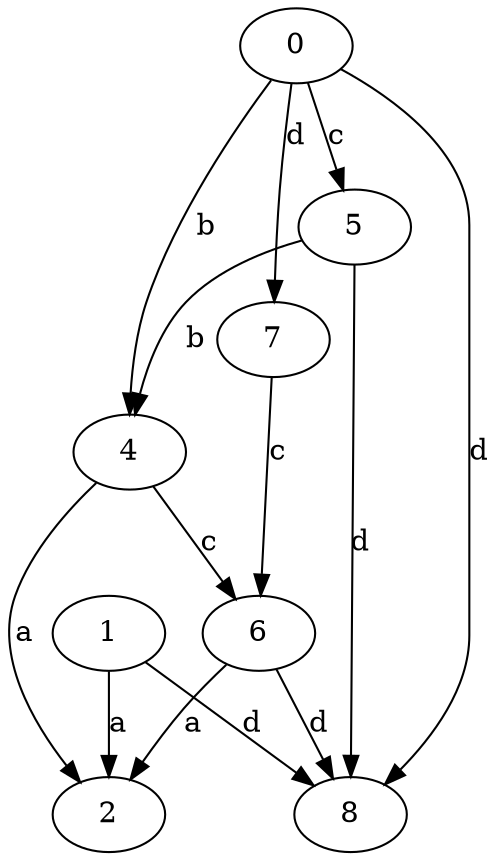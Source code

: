 strict digraph  {
0;
1;
2;
4;
5;
6;
7;
8;
0 -> 4  [label=b];
0 -> 5  [label=c];
0 -> 7  [label=d];
0 -> 8  [label=d];
1 -> 2  [label=a];
1 -> 8  [label=d];
4 -> 2  [label=a];
4 -> 6  [label=c];
5 -> 4  [label=b];
5 -> 8  [label=d];
6 -> 2  [label=a];
6 -> 8  [label=d];
7 -> 6  [label=c];
}
